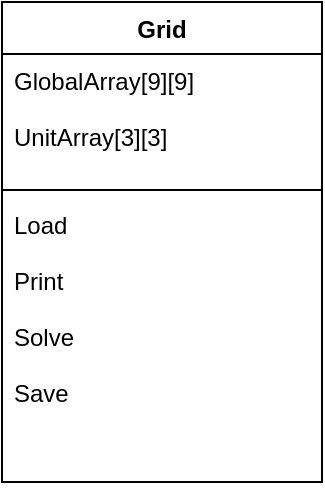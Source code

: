 <mxfile version="20.2.3" type="device"><diagram id="C5RBs43oDa-KdzZeNtuy" name="Page-1"><mxGraphModel dx="750" dy="470" grid="1" gridSize="10" guides="1" tooltips="1" connect="1" arrows="1" fold="1" page="1" pageScale="1" pageWidth="827" pageHeight="1169" math="0" shadow="0"><root><mxCell id="WIyWlLk6GJQsqaUBKTNV-0"/><mxCell id="WIyWlLk6GJQsqaUBKTNV-1" parent="WIyWlLk6GJQsqaUBKTNV-0"/><mxCell id="Lvw294QW3-Q9RU8OAicC-4" value="Grid" style="swimlane;fontStyle=1;align=center;verticalAlign=top;childLayout=stackLayout;horizontal=1;startSize=26;horizontalStack=0;resizeParent=1;resizeParentMax=0;resizeLast=0;collapsible=1;marginBottom=0;" vertex="1" parent="WIyWlLk6GJQsqaUBKTNV-1"><mxGeometry x="220" y="120" width="160" height="240" as="geometry"/></mxCell><mxCell id="Lvw294QW3-Q9RU8OAicC-5" value="GlobalArray[9][9]&#10;&#10;UnitArray[3][3]" style="text;strokeColor=none;fillColor=none;align=left;verticalAlign=top;spacingLeft=4;spacingRight=4;overflow=hidden;rotatable=0;points=[[0,0.5],[1,0.5]];portConstraint=eastwest;" vertex="1" parent="Lvw294QW3-Q9RU8OAicC-4"><mxGeometry y="26" width="160" height="64" as="geometry"/></mxCell><mxCell id="Lvw294QW3-Q9RU8OAicC-6" value="" style="line;strokeWidth=1;fillColor=none;align=left;verticalAlign=middle;spacingTop=-1;spacingLeft=3;spacingRight=3;rotatable=0;labelPosition=right;points=[];portConstraint=eastwest;" vertex="1" parent="Lvw294QW3-Q9RU8OAicC-4"><mxGeometry y="90" width="160" height="8" as="geometry"/></mxCell><mxCell id="Lvw294QW3-Q9RU8OAicC-7" value="Load&#10;&#10;Print&#10;&#10;Solve&#10;&#10;Save" style="text;strokeColor=none;fillColor=none;align=left;verticalAlign=top;spacingLeft=4;spacingRight=4;overflow=hidden;rotatable=0;points=[[0,0.5],[1,0.5]];portConstraint=eastwest;" vertex="1" parent="Lvw294QW3-Q9RU8OAicC-4"><mxGeometry y="98" width="160" height="142" as="geometry"/></mxCell></root></mxGraphModel></diagram></mxfile>